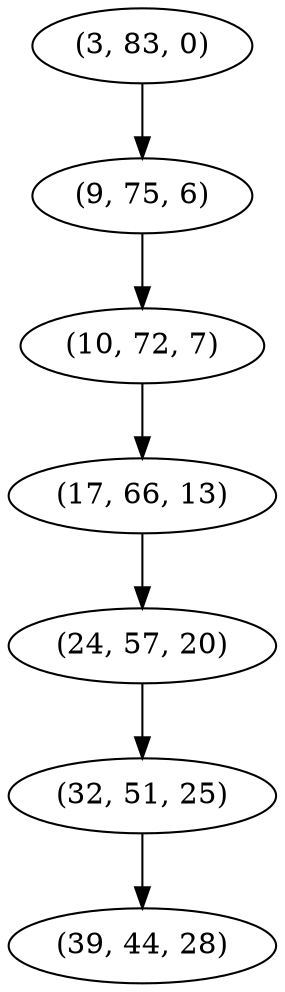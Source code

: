 digraph tree {
    "(3, 83, 0)";
    "(9, 75, 6)";
    "(10, 72, 7)";
    "(17, 66, 13)";
    "(24, 57, 20)";
    "(32, 51, 25)";
    "(39, 44, 28)";
    "(3, 83, 0)" -> "(9, 75, 6)";
    "(9, 75, 6)" -> "(10, 72, 7)";
    "(10, 72, 7)" -> "(17, 66, 13)";
    "(17, 66, 13)" -> "(24, 57, 20)";
    "(24, 57, 20)" -> "(32, 51, 25)";
    "(32, 51, 25)" -> "(39, 44, 28)";
}

